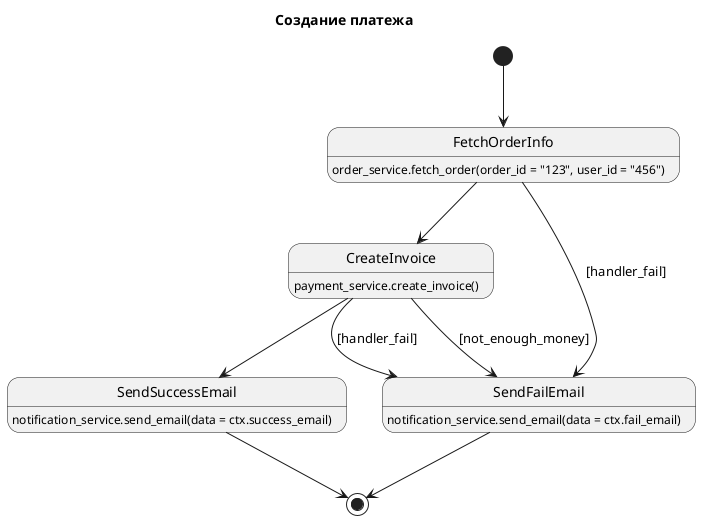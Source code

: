 @startuml

!$name = "test_scenario_3"
!$version = "1.0"

hide empty description

title Создание платежа

state FetchOrderInfo: order_service.fetch_order(order_id = "123", user_id = "456")
state CreateInvoice: payment_service.create_invoice()
state SendSuccessEmail: notification_service.send_email(data = ctx.success_email)
state SendFailEmail: notification_service.send_email(data = ctx.fail_email)

[*] --> FetchOrderInfo
FetchOrderInfo --> CreateInvoice
FetchOrderInfo --> SendFailEmail: [handler_fail]

CreateInvoice --> SendSuccessEmail
CreateInvoice --> SendFailEmail: [handler_fail]
CreateInvoice --> SendFailEmail: [not_enough_money]

SendSuccessEmail --> [*]
SendFailEmail --> [*]

@enduml